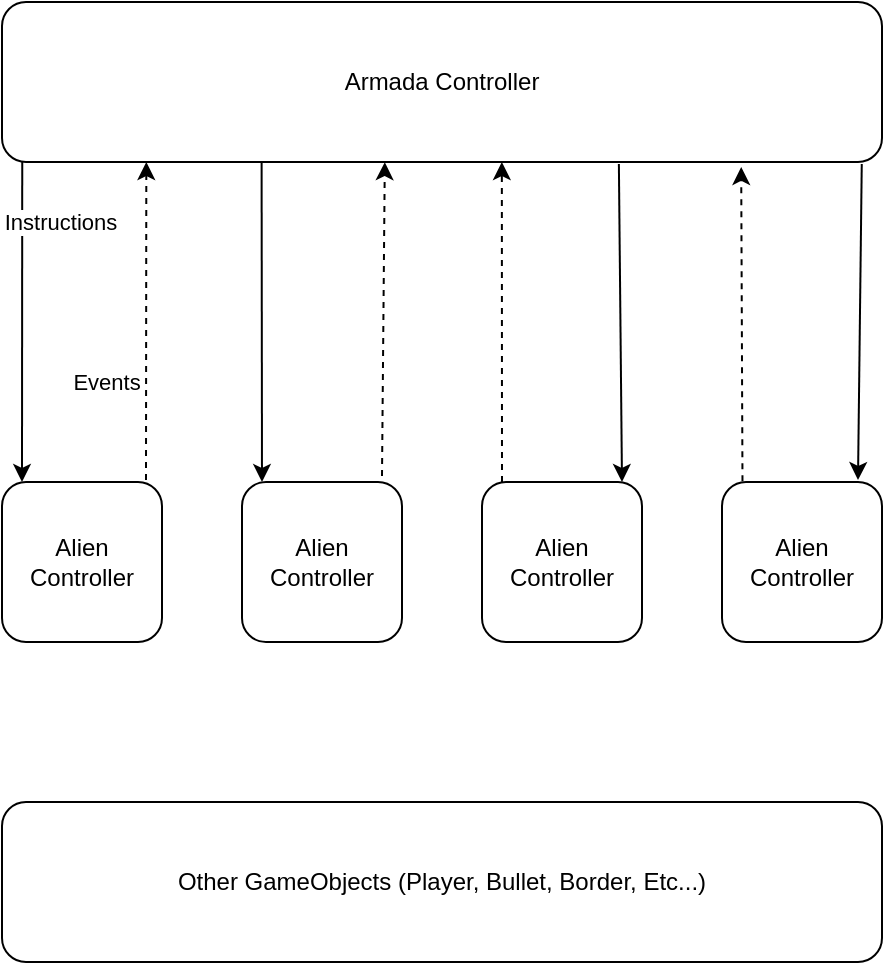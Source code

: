 <mxfile version="13.6.6" type="github"><diagram id="qhHpzmp2tUydWUcnB4Fc" name="Page-1"><mxGraphModel dx="1186" dy="773" grid="1" gridSize="10" guides="1" tooltips="1" connect="1" arrows="1" fold="1" page="1" pageScale="1" pageWidth="850" pageHeight="1100" math="0" shadow="0"><root><mxCell id="0"/><mxCell id="1" parent="0"/><mxCell id="v8HJ1O2Uti7qaJmyZi02-2" value="Armada Controller" style="rounded=1;whiteSpace=wrap;html=1;" vertex="1" parent="1"><mxGeometry x="200" y="80" width="440" height="80" as="geometry"/></mxCell><mxCell id="v8HJ1O2Uti7qaJmyZi02-3" value="Alien Controller" style="rounded=1;whiteSpace=wrap;html=1;" vertex="1" parent="1"><mxGeometry x="200" y="320" width="80" height="80" as="geometry"/></mxCell><mxCell id="v8HJ1O2Uti7qaJmyZi02-4" value="Alien Controller" style="rounded=1;whiteSpace=wrap;html=1;" vertex="1" parent="1"><mxGeometry x="320" y="320" width="80" height="80" as="geometry"/></mxCell><mxCell id="v8HJ1O2Uti7qaJmyZi02-5" value="Alien Controller" style="rounded=1;whiteSpace=wrap;html=1;" vertex="1" parent="1"><mxGeometry x="440" y="320" width="80" height="80" as="geometry"/></mxCell><mxCell id="v8HJ1O2Uti7qaJmyZi02-6" value="Alien Controller" style="rounded=1;whiteSpace=wrap;html=1;" vertex="1" parent="1"><mxGeometry x="560" y="320" width="80" height="80" as="geometry"/></mxCell><mxCell id="v8HJ1O2Uti7qaJmyZi02-10" value="" style="endArrow=classic;html=1;entryX=0.125;entryY=0;entryDx=0;entryDy=0;exitX=0.023;exitY=1;exitDx=0;exitDy=0;exitPerimeter=0;entryPerimeter=0;" edge="1" parent="1" source="v8HJ1O2Uti7qaJmyZi02-2" target="v8HJ1O2Uti7qaJmyZi02-3"><mxGeometry relative="1" as="geometry"><mxPoint x="280" y="500" as="sourcePoint"/><mxPoint x="380" y="500" as="targetPoint"/></mxGeometry></mxCell><mxCell id="v8HJ1O2Uti7qaJmyZi02-11" value="Instructions" style="edgeLabel;resizable=0;html=1;align=center;verticalAlign=middle;" connectable="0" vertex="1" parent="v8HJ1O2Uti7qaJmyZi02-10"><mxGeometry relative="1" as="geometry"><mxPoint x="18.25" y="-50.28" as="offset"/></mxGeometry></mxCell><mxCell id="v8HJ1O2Uti7qaJmyZi02-14" value="" style="endArrow=classic;html=1;entryX=0.875;entryY=0;entryDx=0;entryDy=0;entryPerimeter=0;exitX=0.701;exitY=1.013;exitDx=0;exitDy=0;exitPerimeter=0;" edge="1" parent="1" source="v8HJ1O2Uti7qaJmyZi02-2" target="v8HJ1O2Uti7qaJmyZi02-5"><mxGeometry relative="1" as="geometry"><mxPoint x="404" y="180" as="sourcePoint"/><mxPoint x="260" y="340" as="targetPoint"/></mxGeometry></mxCell><mxCell id="v8HJ1O2Uti7qaJmyZi02-16" value="" style="endArrow=classic;html=1;exitX=0.977;exitY=1.013;exitDx=0;exitDy=0;exitPerimeter=0;" edge="1" parent="1" source="v8HJ1O2Uti7qaJmyZi02-2"><mxGeometry relative="1" as="geometry"><mxPoint x="414" y="190" as="sourcePoint"/><mxPoint x="628" y="319" as="targetPoint"/></mxGeometry></mxCell><mxCell id="v8HJ1O2Uti7qaJmyZi02-18" value="" style="endArrow=classic;html=1;dashed=1;exitX=0.9;exitY=-0.012;exitDx=0;exitDy=0;exitPerimeter=0;entryX=0.164;entryY=1;entryDx=0;entryDy=0;entryPerimeter=0;" edge="1" parent="1" source="v8HJ1O2Uti7qaJmyZi02-3" target="v8HJ1O2Uti7qaJmyZi02-2"><mxGeometry relative="1" as="geometry"><mxPoint x="370" y="390" as="sourcePoint"/><mxPoint x="320" y="170" as="targetPoint"/></mxGeometry></mxCell><mxCell id="v8HJ1O2Uti7qaJmyZi02-19" value="Events" style="edgeLabel;resizable=0;html=1;align=center;verticalAlign=middle;" connectable="0" vertex="1" parent="v8HJ1O2Uti7qaJmyZi02-18"><mxGeometry relative="1" as="geometry"><mxPoint x="-20" y="30" as="offset"/></mxGeometry></mxCell><mxCell id="v8HJ1O2Uti7qaJmyZi02-23" value="" style="endArrow=classic;html=1;exitX=0.295;exitY=1;exitDx=0;exitDy=0;exitPerimeter=0;" edge="1" parent="1" source="v8HJ1O2Uti7qaJmyZi02-2"><mxGeometry relative="1" as="geometry"><mxPoint x="440" y="170" as="sourcePoint"/><mxPoint x="330" y="320" as="targetPoint"/></mxGeometry></mxCell><mxCell id="v8HJ1O2Uti7qaJmyZi02-24" value="" style="endArrow=classic;html=1;dashed=1;entryX=0.435;entryY=1.001;entryDx=0;entryDy=0;entryPerimeter=0;" edge="1" parent="1" target="v8HJ1O2Uti7qaJmyZi02-2"><mxGeometry relative="1" as="geometry"><mxPoint x="390" y="317" as="sourcePoint"/><mxPoint x="485" y="170" as="targetPoint"/></mxGeometry></mxCell><mxCell id="v8HJ1O2Uti7qaJmyZi02-26" value="" style="endArrow=classic;html=1;dashed=1;exitX=0.125;exitY=0;exitDx=0;exitDy=0;exitPerimeter=0;entryX=0.568;entryY=1;entryDx=0;entryDy=0;entryPerimeter=0;" edge="1" parent="1" source="v8HJ1O2Uti7qaJmyZi02-5" target="v8HJ1O2Uti7qaJmyZi02-2"><mxGeometry relative="1" as="geometry"><mxPoint x="400" y="327" as="sourcePoint"/><mxPoint x="450" y="160" as="targetPoint"/></mxGeometry></mxCell><mxCell id="v8HJ1O2Uti7qaJmyZi02-27" value="" style="endArrow=classic;html=1;dashed=1;exitX=0.128;exitY=-0.005;exitDx=0;exitDy=0;exitPerimeter=0;entryX=0.84;entryY=1.031;entryDx=0;entryDy=0;entryPerimeter=0;" edge="1" parent="1" source="v8HJ1O2Uti7qaJmyZi02-6" target="v8HJ1O2Uti7qaJmyZi02-2"><mxGeometry relative="1" as="geometry"><mxPoint x="410" y="337" as="sourcePoint"/><mxPoint x="570" y="163" as="targetPoint"/></mxGeometry></mxCell><mxCell id="v8HJ1O2Uti7qaJmyZi02-29" value="Other GameObjects (Player, Bullet, Border, Etc...)" style="rounded=1;whiteSpace=wrap;html=1;" vertex="1" parent="1"><mxGeometry x="200" y="480" width="440" height="80" as="geometry"/></mxCell></root></mxGraphModel></diagram></mxfile>